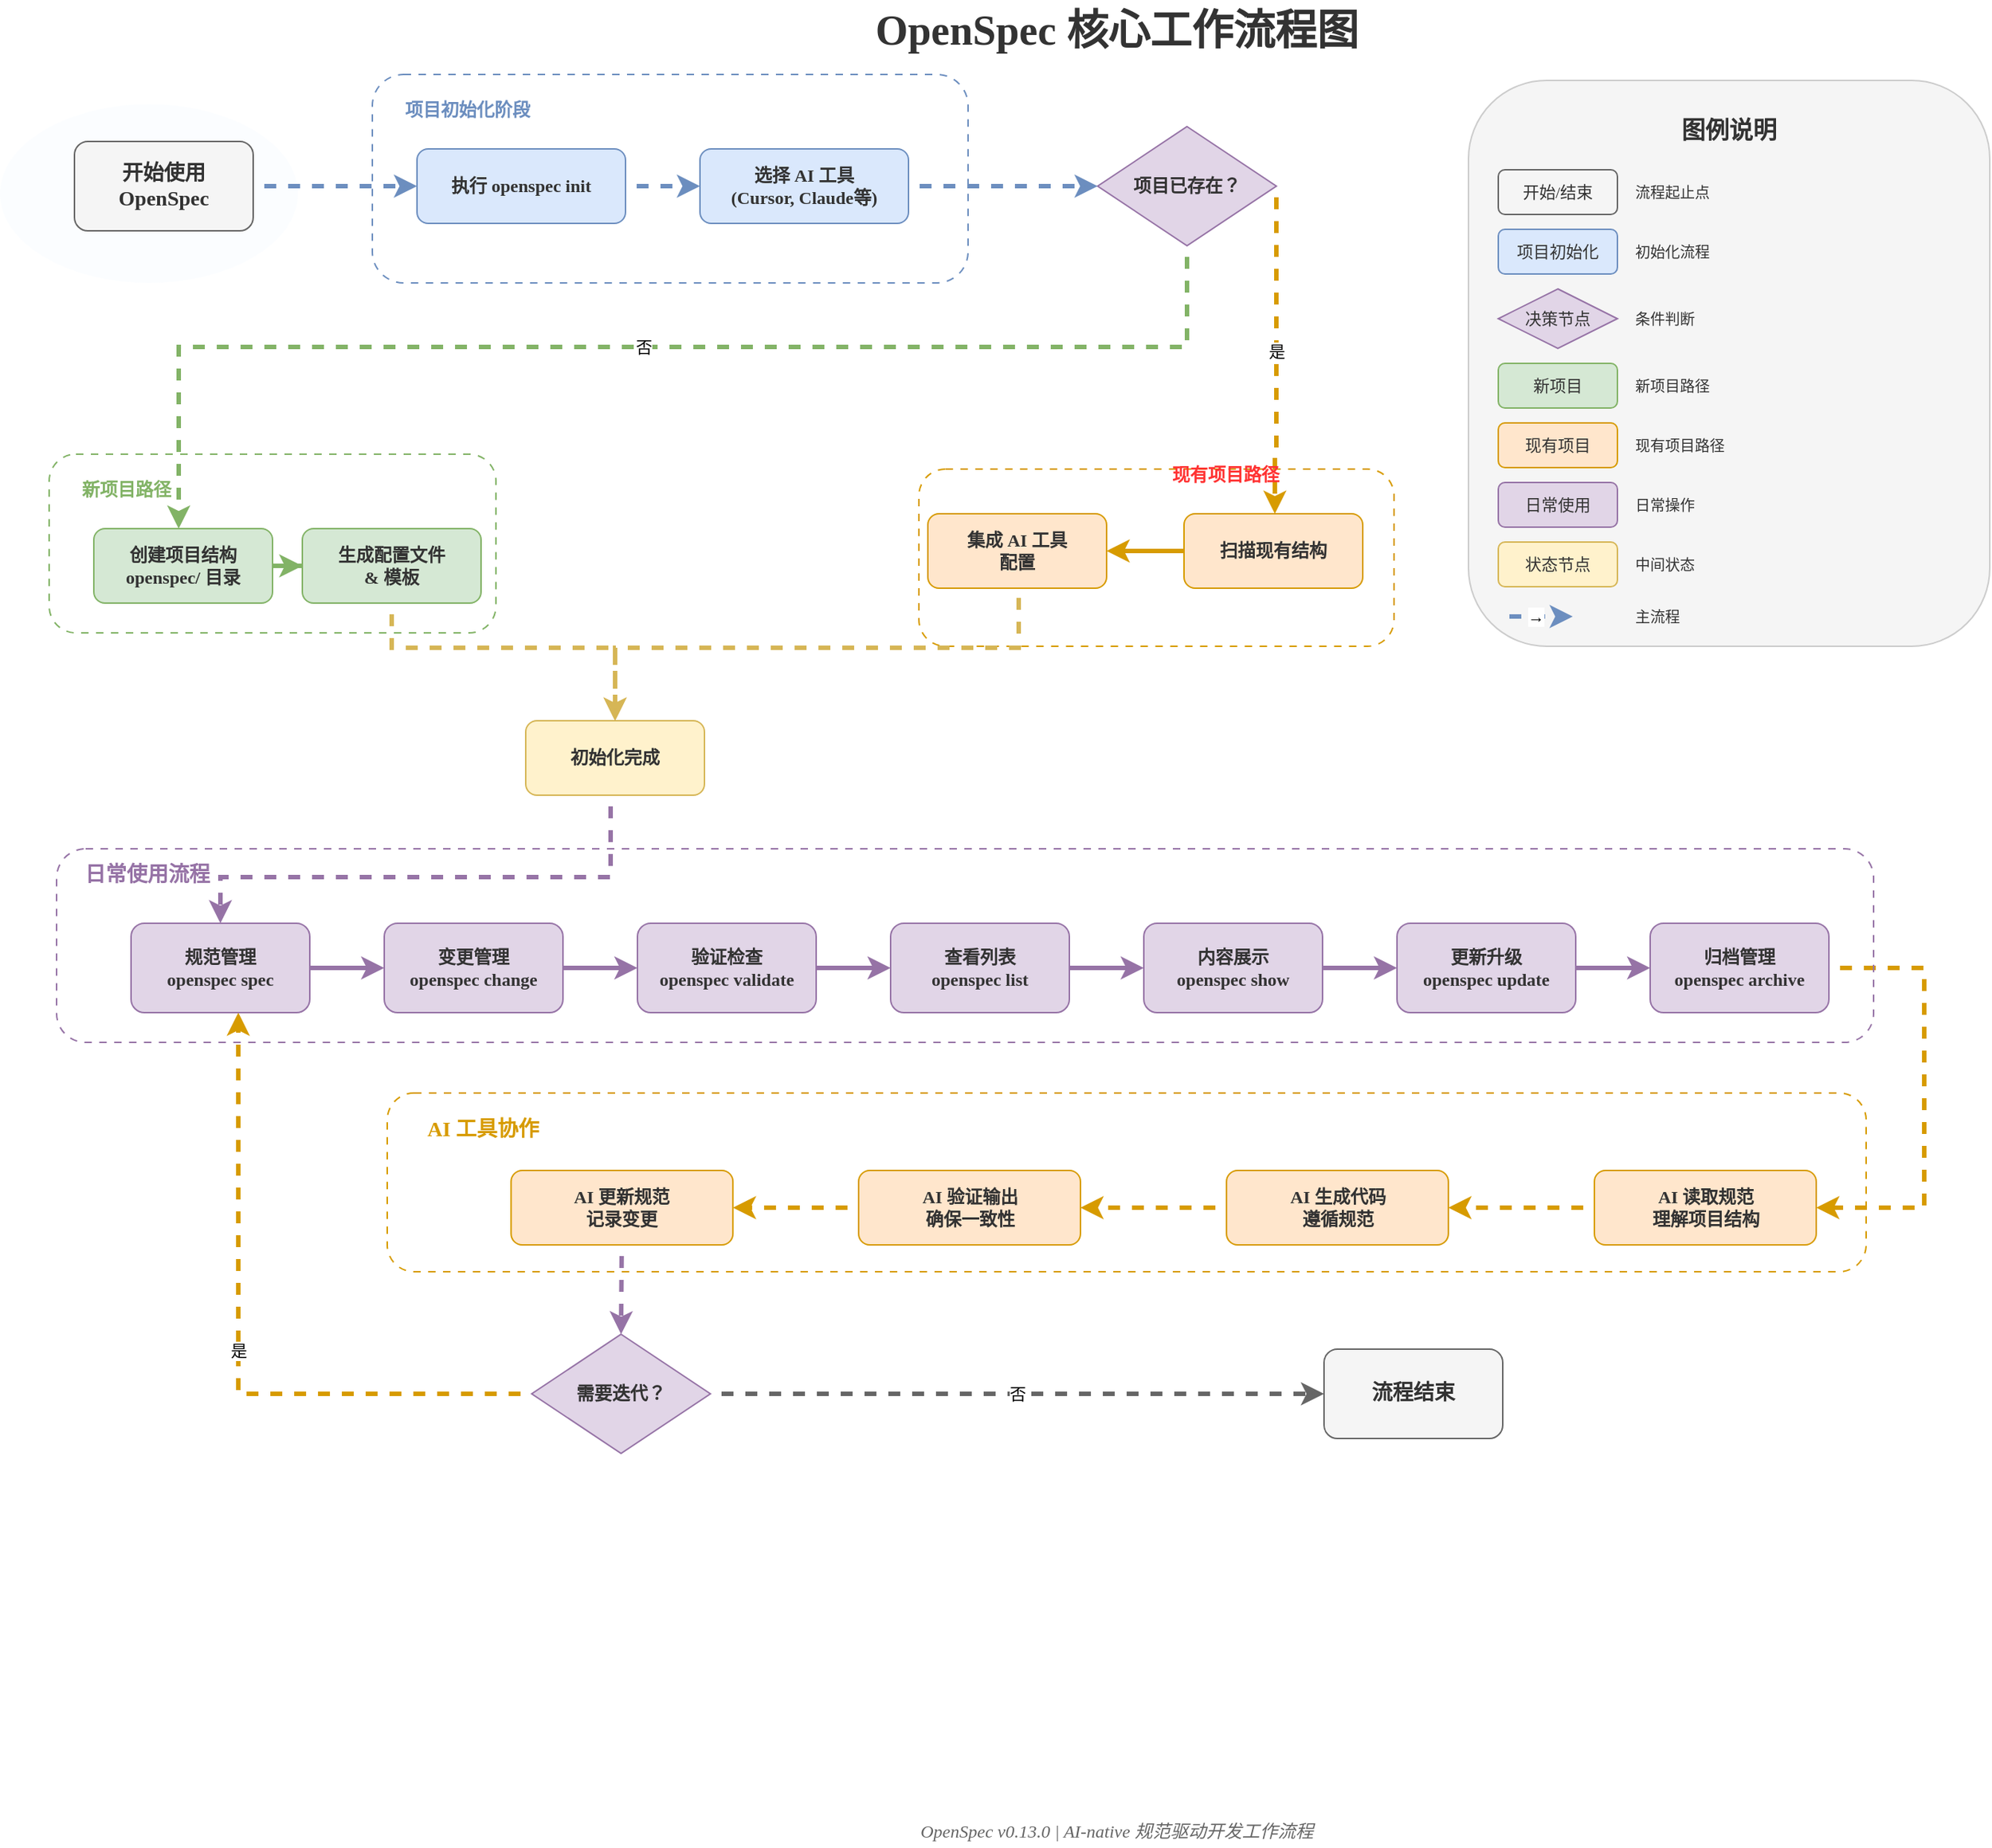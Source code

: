 <mxfile version="28.2.8">
  <diagram name="OpenSpec 核心流程图" id="openspec-workflow">
    <mxGraphModel dx="2285" dy="1064" grid="0" gridSize="10" guides="1" tooltips="1" connect="1" arrows="1" fold="1" page="1" pageScale="1" pageWidth="1600" pageHeight="1400" math="0" shadow="0">
      <root>
        <mxCell id="0" />
        <mxCell id="1" parent="0" />
        <mxCell id="title" value="OpenSpec 核心工作流程图" style="text;html=1;strokeColor=none;fillColor=none;align=center;verticalAlign=middle;whiteSpace=wrap;rounded=0;fontSize=28;fontStyle=1;fontFamily=圆体-简;fontColor=#333333" parent="1" vertex="1">
          <mxGeometry x="600" y="30" width="400" height="40" as="geometry" />
        </mxCell>
        <mxCell id="bg-ellipse1" value="" style="ellipse;whiteSpace=wrap;html=1;fillColor=#f0f8ff;strokeColor=none;opacity=30" parent="1" vertex="1">
          <mxGeometry x="50" y="100" width="200" height="120" as="geometry" />
        </mxCell>
        <mxCell id="start" value="开始使用&lt;br&gt;OpenSpec" style="rounded=1;whiteSpace=wrap;html=1;fillColor=#f5f5f5;strokeColor=#666666;fontColor=#333333;fontSize=14;fontStyle=1;fontFamily=圆体-简" parent="1" vertex="1">
          <mxGeometry x="100" y="125" width="120" height="60" as="geometry" />
        </mxCell>
        <mxCell id="init-container" value="" style="rounded=1;whiteSpace=wrap;html=1;fillColor=none;strokeColor=#6c8ebf;dashed=1;dashPattern=5 5;fontFamily=圆体-简" parent="1" vertex="1">
          <mxGeometry x="300" y="80" width="400" height="140" as="geometry" />
        </mxCell>
        <mxCell id="init-label" value="项目初始化阶段" style="text;html=1;strokeColor=none;fillColor=none;align=left;verticalAlign=top;whiteSpace=wrap;rounded=0;fontSize=12;fontStyle=1;fontFamily=圆体-简;fontColor=#6c8ebf" parent="1" vertex="1">
          <mxGeometry x="320" y="90" width="120" height="25" as="geometry" />
        </mxCell>
        <mxCell id="init-command" value="执行 openspec init" style="rounded=1;whiteSpace=wrap;html=1;fillColor=#dae8fc;strokeColor=#6c8ebf;fontColor=#333333;fontSize=12;fontStyle=1;fontFamily=圆体-简" parent="1" vertex="1">
          <mxGeometry x="330" y="130" width="140" height="50" as="geometry" />
        </mxCell>
        <mxCell id="select-tools" value="选择 AI 工具&lt;br&gt;(Cursor, Claude等)" style="rounded=1;whiteSpace=wrap;html=1;fillColor=#dae8fc;strokeColor=#6c8ebf;fontColor=#333333;fontSize=12;fontStyle=1;fontFamily=圆体-简" parent="1" vertex="1">
          <mxGeometry x="520" y="130" width="140" height="50" as="geometry" />
        </mxCell>
        <mxCell id="project-type-decision" value="项目已存在？" style="rhombus;whiteSpace=wrap;html=1;fillColor=#e1d5e7;strokeColor=#9673a6;fontColor=#333333;fontSize=12;fontStyle=1;fontFamily=圆体-简" parent="1" vertex="1">
          <mxGeometry x="787" y="115" width="120" height="80" as="geometry" />
        </mxCell>
        <mxCell id="iteration-decision" value="需要迭代？" style="rhombus;whiteSpace=wrap;html=1;fillColor=#e1d5e7;strokeColor=#9673a6;fontColor=#333333;fontSize=12;fontStyle=1;fontFamily=圆体-简" parent="1" vertex="1">
          <mxGeometry x="407" y="926" width="120" height="80" as="geometry" />
        </mxCell>
        <mxCell id="end" value="流程结束" style="rounded=1;whiteSpace=wrap;html=1;fillColor=#f5f5f5;strokeColor=#666666;fontColor=#333333;fontSize=14;fontStyle=1;fontFamily=圆体-简" parent="1" vertex="1">
          <mxGeometry x="939" y="936" width="120" height="60" as="geometry" />
        </mxCell>
        <mxCell id="flow1" value="" style="endArrow=classic;html=1;rounded=0;strokeColor=#6c8ebf;strokeWidth=3;flowAnimation=1;edgeStyle=orthogonalEdgeStyle;orthogonalLoop=1;jettySize=auto;endFill=1" parent="1" source="start" target="init-command" edge="1">
          <mxGeometry width="50" height="50" relative="1" as="geometry">
            <mxPoint x="240" y="150" as="sourcePoint" />
            <mxPoint x="290" y="100" as="targetPoint" />
          </mxGeometry>
        </mxCell>
        <mxCell id="flow2" value="" style="endArrow=classic;html=1;rounded=0;strokeColor=#6c8ebf;strokeWidth=3;flowAnimation=1;edgeStyle=orthogonalEdgeStyle;orthogonalLoop=1;jettySize=auto;endFill=1" parent="1" source="init-command" target="select-tools" edge="1">
          <mxGeometry width="50" height="50" relative="1" as="geometry">
            <mxPoint x="480" y="155" as="sourcePoint" />
            <mxPoint x="530" y="105" as="targetPoint" />
          </mxGeometry>
        </mxCell>
        <mxCell id="flow3" value="" style="endArrow=classic;html=1;rounded=0;strokeColor=#6c8ebf;strokeWidth=3;flowAnimation=1;edgeStyle=orthogonalEdgeStyle;orthogonalLoop=1;jettySize=auto;endFill=1;exitX=1;exitY=0.5;exitDx=0;exitDy=0;entryX=0;entryY=0.5;entryDx=0;entryDy=0;" parent="1" source="select-tools" target="project-type-decision" edge="1">
          <mxGeometry width="50" height="50" relative="1" as="geometry">
            <mxPoint x="590" y="200" as="sourcePoint" />
            <mxPoint x="640" y="150" as="targetPoint" />
            <Array as="points">
              <mxPoint x="783" y="155" />
              <mxPoint x="783" y="155" />
            </Array>
          </mxGeometry>
        </mxCell>
        <mxCell id="flow4-no" value="否" style="endArrow=classic;html=1;rounded=0;strokeColor=#82b366;strokeWidth=3;flowAnimation=1;edgeStyle=orthogonalEdgeStyle;orthogonalLoop=1;jettySize=auto;endFill=1;exitX=0.5;exitY=1;exitDx=0;exitDy=0;" parent="1" source="project-type-decision" target="create-structure" edge="1">
          <mxGeometry width="50" height="50" relative="1" as="geometry">
            <mxPoint x="400" y="310" as="sourcePoint" />
            <mxPoint x="350" y="360" as="targetPoint" />
            <Array as="points">
              <mxPoint x="847" y="263" />
              <mxPoint x="170" y="263" />
            </Array>
          </mxGeometry>
        </mxCell>
        <mxCell id="flow4-yes" value="是" style="endArrow=classic;html=1;rounded=0;strokeColor=#d79b00;strokeWidth=3;flowAnimation=1;edgeStyle=orthogonalEdgeStyle;orthogonalLoop=1;jettySize=auto;endFill=1;exitX=1;exitY=0.5;exitDx=0;exitDy=0;" parent="1" source="project-type-decision" target="scan-existing" edge="1">
          <mxGeometry width="50" height="50" relative="1" as="geometry">
            <mxPoint x="520" y="310" as="sourcePoint" />
            <mxPoint x="570" y="360" as="targetPoint" />
            <Array as="points">
              <mxPoint x="907" y="331" />
              <mxPoint x="906" y="331" />
            </Array>
          </mxGeometry>
        </mxCell>
        <mxCell id="flow9" value="" style="endArrow=classic;html=1;rounded=0;strokeColor=#9673a6;strokeWidth=3;flowAnimation=1;edgeStyle=orthogonalEdgeStyle;orthogonalLoop=1;jettySize=auto;endFill=1;entryX=0.5;entryY=0;entryDx=0;entryDy=0;" parent="1" target="spec-management" edge="1">
          <mxGeometry width="50" height="50" relative="1" as="geometry">
            <mxPoint x="460" y="564" as="sourcePoint" />
            <mxPoint x="510" y="580" as="targetPoint" />
            <Array as="points">
              <mxPoint x="460" y="619" />
              <mxPoint x="198" y="619" />
            </Array>
          </mxGeometry>
        </mxCell>
        <mxCell id="flow16" value="" style="endArrow=classic;html=1;rounded=0;strokeColor=#d79b00;strokeWidth=3;flowAnimation=1;edgeStyle=orthogonalEdgeStyle;orthogonalLoop=1;jettySize=auto;endFill=1;exitX=1;exitY=0.5;exitDx=0;exitDy=0;entryX=1;entryY=0.5;entryDx=0;entryDy=0;" parent="1" source="archive-management" target="ai-read-specs" edge="1">
          <mxGeometry width="50" height="50" relative="1" as="geometry">
            <mxPoint x="1226.06" y="687" as="sourcePoint" />
            <mxPoint x="1342" y="793" as="targetPoint" />
            <Array as="points">
              <mxPoint x="1342" y="680" />
              <mxPoint x="1342" y="841" />
            </Array>
          </mxGeometry>
        </mxCell>
        <mxCell id="flow20" value="" style="endArrow=classic;html=1;rounded=0;strokeColor=#9673a6;strokeWidth=3;flowAnimation=1;orthogonalLoop=1;jettySize=auto;endFill=1;entryX=0.5;entryY=0;entryDx=0;entryDy=0;" parent="1" source="ai-update-specs" target="iteration-decision" edge="1">
          <mxGeometry width="50" height="50" relative="1" as="geometry">
            <mxPoint x="928" y="955" as="sourcePoint" />
            <mxPoint x="600" y="957" as="targetPoint" />
          </mxGeometry>
        </mxCell>
        <mxCell id="flow21-yes" value="是" style="endArrow=classic;html=1;rounded=0;strokeColor=#d79b00;strokeWidth=3;flowAnimation=1;edgeStyle=orthogonalEdgeStyle;orthogonalLoop=1;jettySize=auto;endFill=1;exitX=0;exitY=0.5;exitDx=0;exitDy=0;" parent="1" source="iteration-decision" target="spec-management" edge="1">
          <mxGeometry width="50" height="50" relative="1" as="geometry">
            <mxPoint x="640" y="1140" as="sourcePoint" />
            <mxPoint x="590" y="1090" as="targetPoint" />
            <Array as="points">
              <mxPoint x="210" y="966" />
            </Array>
          </mxGeometry>
        </mxCell>
        <mxCell id="flow21-no" value="否" style="endArrow=classic;html=1;rounded=0;strokeColor=#666666;strokeWidth=3;flowAnimation=1;edgeStyle=orthogonalEdgeStyle;orthogonalLoop=1;jettySize=auto;endFill=1;exitX=1;exitY=0.5;exitDx=0;exitDy=0;entryX=0;entryY=0.5;entryDx=0;entryDy=0;" parent="1" source="iteration-decision" target="end" edge="1">
          <mxGeometry width="50" height="50" relative="1" as="geometry">
            <mxPoint x="987" y="997" as="sourcePoint" />
            <mxPoint x="886" y="868" as="targetPoint" />
            <Array as="points" />
          </mxGeometry>
        </mxCell>
        <mxCell id="tech-label" value="OpenSpec v0.13.0 | AI-native 规范驱动开发工作流程" style="text;html=1;strokeColor=none;fillColor=none;align=center;verticalAlign=middle;whiteSpace=wrap;rounded=0;fontSize=12;fontStyle=2;fontFamily=圆体-简;fontColor=#666666" parent="1" vertex="1">
          <mxGeometry x="600" y="1250" width="400" height="20" as="geometry" />
        </mxCell>
        <mxCell id="WBmgTgifOGJchLFqKo3N-2" value="" style="group" vertex="1" connectable="0" parent="1">
          <mxGeometry x="667" y="335" width="319" height="129" as="geometry" />
        </mxCell>
        <mxCell id="existing-project-container" value="" style="rounded=1;whiteSpace=wrap;html=1;fillColor=none;strokeColor=#d79b00;dashed=1;dashPattern=5 5;fontFamily=圆体-简" parent="WBmgTgifOGJchLFqKo3N-2" vertex="1">
          <mxGeometry y="10" width="319" height="119" as="geometry" />
        </mxCell>
        <mxCell id="integrate-tools" value="集成 AI 工具&lt;br&gt;配置" style="rounded=1;whiteSpace=wrap;html=1;fillColor=#ffe6cc;strokeColor=#d79b00;fontColor=#333333;fontSize=12;fontStyle=1;fontFamily=圆体-简" parent="WBmgTgifOGJchLFqKo3N-2" vertex="1">
          <mxGeometry x="6" y="40" width="120" height="50" as="geometry" />
        </mxCell>
        <mxCell id="flow6" value="" style="endArrow=classic;html=1;rounded=0;strokeColor=#d79b00;strokeWidth=3;edgeStyle=orthogonalEdgeStyle;orthogonalLoop=1;jettySize=auto;endFill=1" parent="WBmgTgifOGJchLFqKo3N-2" source="scan-existing" target="integrate-tools" edge="1">
          <mxGeometry width="50" height="50" relative="1" as="geometry">
            <mxPoint x="-4" y="65" as="sourcePoint" />
            <mxPoint x="46" y="15" as="targetPoint" />
          </mxGeometry>
        </mxCell>
        <mxCell id="WBmgTgifOGJchLFqKo3N-1" value="" style="group" vertex="1" connectable="0" parent="WBmgTgifOGJchLFqKo3N-2">
          <mxGeometry x="168" width="130" height="90" as="geometry" />
        </mxCell>
        <mxCell id="existing-project-label" value="&lt;font style=&quot;color: rgb(255, 51, 51);&quot;&gt;现有项目路径&lt;/font&gt;" style="text;html=1;strokeColor=none;fillColor=none;align=left;verticalAlign=top;whiteSpace=wrap;rounded=0;fontSize=12;fontStyle=1;fontFamily=圆体-简;fontColor=#d79b00" parent="WBmgTgifOGJchLFqKo3N-1" vertex="1">
          <mxGeometry width="100" height="25" as="geometry" />
        </mxCell>
        <mxCell id="scan-existing" value="扫描现有结构" style="rounded=1;whiteSpace=wrap;html=1;fillColor=#ffe6cc;strokeColor=#d79b00;fontColor=#333333;fontSize=12;fontStyle=1;fontFamily=圆体-简" parent="WBmgTgifOGJchLFqKo3N-1" vertex="1">
          <mxGeometry x="10" y="40" width="120" height="50" as="geometry" />
        </mxCell>
        <mxCell id="WBmgTgifOGJchLFqKo3N-3" value="" style="group" vertex="1" connectable="0" parent="1">
          <mxGeometry x="83" y="335" width="300" height="120" as="geometry" />
        </mxCell>
        <mxCell id="new-project-container" value="" style="rounded=1;whiteSpace=wrap;html=1;fillColor=none;strokeColor=#82b366;dashed=1;dashPattern=5 5;fontFamily=圆体-简" parent="WBmgTgifOGJchLFqKo3N-3" vertex="1">
          <mxGeometry width="300" height="120" as="geometry" />
        </mxCell>
        <mxCell id="new-project-label" value="新项目路径" style="text;html=1;strokeColor=none;fillColor=none;align=left;verticalAlign=top;whiteSpace=wrap;rounded=0;fontSize=12;fontStyle=1;fontFamily=圆体-简;fontColor=#82b366" parent="WBmgTgifOGJchLFqKo3N-3" vertex="1">
          <mxGeometry x="20" y="10" width="100" height="25" as="geometry" />
        </mxCell>
        <mxCell id="create-structure" value="创建项目结构&lt;br&gt;openspec/ 目录" style="rounded=1;whiteSpace=wrap;html=1;fillColor=#d5e8d4;strokeColor=#82b366;fontColor=#333333;fontSize=12;fontStyle=1;fontFamily=圆体-简" parent="WBmgTgifOGJchLFqKo3N-3" vertex="1">
          <mxGeometry x="30" y="50" width="120" height="50" as="geometry" />
        </mxCell>
        <mxCell id="generate-templates" value="生成配置文件&lt;br&gt;&amp; 模板" style="rounded=1;whiteSpace=wrap;html=1;fillColor=#d5e8d4;strokeColor=#82b366;fontColor=#333333;fontSize=12;fontStyle=1;fontFamily=圆体-简" parent="WBmgTgifOGJchLFqKo3N-3" vertex="1">
          <mxGeometry x="170" y="50" width="120" height="50" as="geometry" />
        </mxCell>
        <mxCell id="flow5" value="" style="endArrow=classic;html=1;rounded=0;strokeColor=#82b366;strokeWidth=3;edgeStyle=orthogonalEdgeStyle;orthogonalLoop=1;jettySize=auto;endFill=1" parent="WBmgTgifOGJchLFqKo3N-3" source="create-structure" target="generate-templates" edge="1">
          <mxGeometry width="50" height="50" relative="1" as="geometry">
            <mxPoint x="160" y="75" as="sourcePoint" />
            <mxPoint x="210" y="25" as="targetPoint" />
          </mxGeometry>
        </mxCell>
        <mxCell id="merge-point" value="初始化完成" style="rounded=1;whiteSpace=wrap;html=1;fillColor=#fff2cc;strokeColor=#d6b656;fontColor=#333333;fontSize=12;fontStyle=1;fontFamily=圆体-简" parent="1" vertex="1">
          <mxGeometry x="403" y="514" width="120" height="50" as="geometry" />
        </mxCell>
        <mxCell id="flow7" value="" style="endArrow=classic;html=1;rounded=0;strokeColor=#d6b656;strokeWidth=3;flowAnimation=1;edgeStyle=orthogonalEdgeStyle;orthogonalLoop=1;jettySize=auto;endFill=1" parent="1" source="generate-templates" target="merge-point" edge="1">
          <mxGeometry width="50" height="50" relative="1" as="geometry">
            <mxPoint x="313" y="455" as="sourcePoint" />
            <mxPoint x="363" y="405" as="targetPoint" />
            <Array as="points">
              <mxPoint x="313" y="465" />
              <mxPoint x="463" y="465" />
            </Array>
          </mxGeometry>
        </mxCell>
        <mxCell id="flow8" value="" style="endArrow=classic;html=1;rounded=0;strokeColor=#d6b656;strokeWidth=3;flowAnimation=1;edgeStyle=orthogonalEdgeStyle;orthogonalLoop=1;jettySize=auto;endFill=1;exitX=0.5;exitY=1;exitDx=0;exitDy=0;" parent="1" source="integrate-tools" target="merge-point" edge="1">
          <mxGeometry width="50" height="50" relative="1" as="geometry">
            <mxPoint x="783" y="455" as="sourcePoint" />
            <mxPoint x="833" y="405" as="targetPoint" />
            <Array as="points">
              <mxPoint x="734" y="465" />
              <mxPoint x="463" y="465" />
            </Array>
          </mxGeometry>
        </mxCell>
        <mxCell id="WBmgTgifOGJchLFqKo3N-6" value="" style="group" vertex="1" connectable="0" parent="1">
          <mxGeometry x="1036" y="84" width="350" height="380" as="geometry" />
        </mxCell>
        <mxCell id="legend-container" value="" style="rounded=1;whiteSpace=wrap;html=1;fillColor=#f5f5f5;strokeColor=#cccccc;fontFamily=圆体-简" parent="WBmgTgifOGJchLFqKo3N-6" vertex="1">
          <mxGeometry width="350" height="380" as="geometry" />
        </mxCell>
        <mxCell id="legend-title" value="图例说明" style="text;html=1;strokeColor=none;fillColor=none;align=center;verticalAlign=middle;whiteSpace=wrap;rounded=0;fontSize=16;fontStyle=1;fontFamily=圆体-简;fontColor=#333333" parent="WBmgTgifOGJchLFqKo3N-6" vertex="1">
          <mxGeometry x="125" y="20" width="100" height="25" as="geometry" />
        </mxCell>
        <mxCell id="legend-start-end" value="开始/结束" style="rounded=1;whiteSpace=wrap;html=1;fillColor=#f5f5f5;strokeColor=#666666;fontColor=#333333;fontSize=11;fontFamily=圆体-简" parent="WBmgTgifOGJchLFqKo3N-6" vertex="1">
          <mxGeometry x="20" y="60" width="80" height="30" as="geometry" />
        </mxCell>
        <mxCell id="legend-start-end-text" value="流程起止点" style="text;html=1;strokeColor=none;fillColor=none;align=left;verticalAlign=middle;whiteSpace=wrap;rounded=0;fontSize=10;fontFamily=圆体-简;fontColor=#333333" parent="WBmgTgifOGJchLFqKo3N-6" vertex="1">
          <mxGeometry x="110" y="65" width="70" height="20" as="geometry" />
        </mxCell>
        <mxCell id="legend-init" value="项目初始化" style="rounded=1;whiteSpace=wrap;html=1;fillColor=#dae8fc;strokeColor=#6c8ebf;fontColor=#333333;fontSize=11;fontFamily=圆体-简" parent="WBmgTgifOGJchLFqKo3N-6" vertex="1">
          <mxGeometry x="20" y="100" width="80" height="30" as="geometry" />
        </mxCell>
        <mxCell id="legend-init-text" value="初始化流程" style="text;html=1;strokeColor=none;fillColor=none;align=left;verticalAlign=middle;whiteSpace=wrap;rounded=0;fontSize=10;fontFamily=圆体-简;fontColor=#333333" parent="WBmgTgifOGJchLFqKo3N-6" vertex="1">
          <mxGeometry x="110" y="105" width="70" height="20" as="geometry" />
        </mxCell>
        <mxCell id="legend-decision" value="决策节点" style="rhombus;whiteSpace=wrap;html=1;fillColor=#e1d5e7;strokeColor=#9673a6;fontColor=#333333;fontSize=11;fontFamily=圆体-简" parent="WBmgTgifOGJchLFqKo3N-6" vertex="1">
          <mxGeometry x="20" y="140" width="80" height="40" as="geometry" />
        </mxCell>
        <mxCell id="legend-decision-text" value="条件判断" style="text;html=1;strokeColor=none;fillColor=none;align=left;verticalAlign=middle;whiteSpace=wrap;rounded=0;fontSize=10;fontFamily=圆体-简;fontColor=#333333" parent="WBmgTgifOGJchLFqKo3N-6" vertex="1">
          <mxGeometry x="110" y="150" width="70" height="20" as="geometry" />
        </mxCell>
        <mxCell id="legend-new-project" value="新项目" style="rounded=1;whiteSpace=wrap;html=1;fillColor=#d5e8d4;strokeColor=#82b366;fontColor=#333333;fontSize=11;fontFamily=圆体-简" parent="WBmgTgifOGJchLFqKo3N-6" vertex="1">
          <mxGeometry x="20" y="190" width="80" height="30" as="geometry" />
        </mxCell>
        <mxCell id="legend-new-project-text" value="新项目路径" style="text;html=1;strokeColor=none;fillColor=none;align=left;verticalAlign=middle;whiteSpace=wrap;rounded=0;fontSize=10;fontFamily=圆体-简;fontColor=#333333" parent="WBmgTgifOGJchLFqKo3N-6" vertex="1">
          <mxGeometry x="110" y="195" width="70" height="20" as="geometry" />
        </mxCell>
        <mxCell id="legend-existing-project" value="现有项目" style="rounded=1;whiteSpace=wrap;html=1;fillColor=#ffe6cc;strokeColor=#d79b00;fontColor=#333333;fontSize=11;fontFamily=圆体-简" parent="WBmgTgifOGJchLFqKo3N-6" vertex="1">
          <mxGeometry x="20" y="230" width="80" height="30" as="geometry" />
        </mxCell>
        <mxCell id="legend-existing-project-text" value="现有项目路径" style="text;html=1;strokeColor=none;fillColor=none;align=left;verticalAlign=middle;whiteSpace=wrap;rounded=0;fontSize=10;fontFamily=圆体-简;fontColor=#333333" parent="WBmgTgifOGJchLFqKo3N-6" vertex="1">
          <mxGeometry x="110" y="235" width="70" height="20" as="geometry" />
        </mxCell>
        <mxCell id="legend-daily" value="日常使用" style="rounded=1;whiteSpace=wrap;html=1;fillColor=#e1d5e7;strokeColor=#9673a6;fontColor=#333333;fontSize=11;fontFamily=圆体-简" parent="WBmgTgifOGJchLFqKo3N-6" vertex="1">
          <mxGeometry x="20" y="270" width="80" height="30" as="geometry" />
        </mxCell>
        <mxCell id="legend-daily-text" value="日常操作" style="text;html=1;strokeColor=none;fillColor=none;align=left;verticalAlign=middle;whiteSpace=wrap;rounded=0;fontSize=10;fontFamily=圆体-简;fontColor=#333333" parent="WBmgTgifOGJchLFqKo3N-6" vertex="1">
          <mxGeometry x="110" y="275" width="70" height="20" as="geometry" />
        </mxCell>
        <mxCell id="legend-merge" value="状态节点" style="rounded=1;whiteSpace=wrap;html=1;fillColor=#fff2cc;strokeColor=#d6b656;fontColor=#333333;fontSize=11;fontFamily=圆体-简" parent="WBmgTgifOGJchLFqKo3N-6" vertex="1">
          <mxGeometry x="20" y="310" width="80" height="30" as="geometry" />
        </mxCell>
        <mxCell id="legend-merge-text" value="中间状态" style="text;html=1;strokeColor=none;fillColor=none;align=left;verticalAlign=middle;whiteSpace=wrap;rounded=0;fontSize=10;fontFamily=圆体-简;fontColor=#333333" parent="WBmgTgifOGJchLFqKo3N-6" vertex="1">
          <mxGeometry x="110" y="315" width="70" height="20" as="geometry" />
        </mxCell>
        <mxCell id="legend-flow-main" value="→" style="endArrow=classic;html=1;rounded=0;strokeColor=#6c8ebf;strokeWidth=3;flowAnimation=1;endFill=1" parent="WBmgTgifOGJchLFqKo3N-6" edge="1">
          <mxGeometry width="50" height="50" relative="1" as="geometry">
            <mxPoint x="20" y="360" as="sourcePoint" />
            <mxPoint x="70" y="360" as="targetPoint" />
          </mxGeometry>
        </mxCell>
        <mxCell id="legend-flow-main-text" value="主流程" style="text;html=1;strokeColor=none;fillColor=none;align=left;verticalAlign=middle;whiteSpace=wrap;rounded=0;fontSize=10;fontFamily=圆体-简;fontColor=#333333" parent="WBmgTgifOGJchLFqKo3N-6" vertex="1">
          <mxGeometry x="110" y="350" width="50" height="20" as="geometry" />
        </mxCell>
        <mxCell id="daily-container" value="" style="rounded=1;whiteSpace=wrap;html=1;fillColor=none;strokeColor=#9673a6;dashed=1;dashPattern=5 5;fontFamily=圆体-简" parent="1" vertex="1">
          <mxGeometry x="88" y="600" width="1220" height="130" as="geometry" />
        </mxCell>
        <mxCell id="daily-label" value="日常使用流程" style="text;html=1;strokeColor=none;fillColor=none;align=left;verticalAlign=top;whiteSpace=wrap;rounded=0;fontSize=14;fontStyle=1;fontFamily=圆体-简;fontColor=#9673a6" parent="1" vertex="1">
          <mxGeometry x="105" y="603" width="120" height="25" as="geometry" />
        </mxCell>
        <mxCell id="spec-management" value="规范管理&lt;br&gt;openspec spec" style="rounded=1;whiteSpace=wrap;html=1;fillColor=#e1d5e7;strokeColor=#9673a6;fontColor=#333333;fontSize=12;fontStyle=1;fontFamily=圆体-简" parent="1" vertex="1">
          <mxGeometry x="138" y="650" width="120" height="60" as="geometry" />
        </mxCell>
        <mxCell id="change-management" value="变更管理&lt;br&gt;openspec change" style="rounded=1;whiteSpace=wrap;html=1;fillColor=#e1d5e7;strokeColor=#9673a6;fontColor=#333333;fontSize=12;fontStyle=1;fontFamily=圆体-简" parent="1" vertex="1">
          <mxGeometry x="308" y="650" width="120" height="60" as="geometry" />
        </mxCell>
        <mxCell id="validation" value="验证检查&lt;br&gt;openspec validate" style="rounded=1;whiteSpace=wrap;html=1;fillColor=#e1d5e7;strokeColor=#9673a6;fontColor=#333333;fontSize=12;fontStyle=1;fontFamily=圆体-简" parent="1" vertex="1">
          <mxGeometry x="478" y="650" width="120" height="60" as="geometry" />
        </mxCell>
        <mxCell id="list-view" value="查看列表&lt;br&gt;openspec list" style="rounded=1;whiteSpace=wrap;html=1;fillColor=#e1d5e7;strokeColor=#9673a6;fontColor=#333333;fontSize=12;fontStyle=1;fontFamily=圆体-简" parent="1" vertex="1">
          <mxGeometry x="648" y="650" width="120" height="60" as="geometry" />
        </mxCell>
        <mxCell id="show-content" value="内容展示&lt;br&gt;openspec show" style="rounded=1;whiteSpace=wrap;html=1;fillColor=#e1d5e7;strokeColor=#9673a6;fontColor=#333333;fontSize=12;fontStyle=1;fontFamily=圆体-简" parent="1" vertex="1">
          <mxGeometry x="818" y="650" width="120" height="60" as="geometry" />
        </mxCell>
        <mxCell id="update-system" value="更新升级&lt;br&gt;openspec update" style="rounded=1;whiteSpace=wrap;html=1;fillColor=#e1d5e7;strokeColor=#9673a6;fontColor=#333333;fontSize=12;fontStyle=1;fontFamily=圆体-简" parent="1" vertex="1">
          <mxGeometry x="988" y="650" width="120" height="60" as="geometry" />
        </mxCell>
        <mxCell id="archive-management" value="归档管理&lt;br&gt;openspec archive" style="rounded=1;whiteSpace=wrap;html=1;fillColor=#e1d5e7;strokeColor=#9673a6;fontColor=#333333;fontSize=12;fontStyle=1;fontFamily=圆体-简" parent="1" vertex="1">
          <mxGeometry x="1158" y="650" width="120" height="60" as="geometry" />
        </mxCell>
        <mxCell id="flow10" value="" style="endArrow=classic;html=1;rounded=0;strokeColor=#9673a6;strokeWidth=3;edgeStyle=orthogonalEdgeStyle;orthogonalLoop=1;jettySize=auto;endFill=1" parent="1" source="spec-management" target="change-management" edge="1">
          <mxGeometry width="50" height="50" relative="1" as="geometry">
            <mxPoint x="268" y="680" as="sourcePoint" />
            <mxPoint x="318" y="630" as="targetPoint" />
          </mxGeometry>
        </mxCell>
        <mxCell id="flow11" value="" style="endArrow=classic;html=1;rounded=0;strokeColor=#9673a6;strokeWidth=3;edgeStyle=orthogonalEdgeStyle;orthogonalLoop=1;jettySize=auto;endFill=1" parent="1" source="change-management" target="validation" edge="1">
          <mxGeometry width="50" height="50" relative="1" as="geometry">
            <mxPoint x="438" y="680" as="sourcePoint" />
            <mxPoint x="488" y="630" as="targetPoint" />
          </mxGeometry>
        </mxCell>
        <mxCell id="flow12" value="" style="endArrow=classic;html=1;rounded=0;strokeColor=#9673a6;strokeWidth=3;edgeStyle=orthogonalEdgeStyle;orthogonalLoop=1;jettySize=auto;endFill=1" parent="1" source="validation" target="list-view" edge="1">
          <mxGeometry width="50" height="50" relative="1" as="geometry">
            <mxPoint x="608" y="680" as="sourcePoint" />
            <mxPoint x="658" y="630" as="targetPoint" />
          </mxGeometry>
        </mxCell>
        <mxCell id="flow13" value="" style="endArrow=classic;html=1;rounded=0;strokeColor=#9673a6;strokeWidth=3;edgeStyle=orthogonalEdgeStyle;orthogonalLoop=1;jettySize=auto;endFill=1" parent="1" source="list-view" target="show-content" edge="1">
          <mxGeometry width="50" height="50" relative="1" as="geometry">
            <mxPoint x="778" y="680" as="sourcePoint" />
            <mxPoint x="828" y="630" as="targetPoint" />
          </mxGeometry>
        </mxCell>
        <mxCell id="flow14" value="" style="endArrow=classic;html=1;rounded=0;strokeColor=#9673a6;strokeWidth=3;edgeStyle=orthogonalEdgeStyle;orthogonalLoop=1;jettySize=auto;endFill=1" parent="1" source="show-content" target="update-system" edge="1">
          <mxGeometry width="50" height="50" relative="1" as="geometry">
            <mxPoint x="948" y="680" as="sourcePoint" />
            <mxPoint x="998" y="630" as="targetPoint" />
          </mxGeometry>
        </mxCell>
        <mxCell id="flow15" value="" style="endArrow=classic;html=1;rounded=0;strokeColor=#9673a6;strokeWidth=3;edgeStyle=orthogonalEdgeStyle;orthogonalLoop=1;jettySize=auto;endFill=1" parent="1" source="update-system" target="archive-management" edge="1">
          <mxGeometry width="50" height="50" relative="1" as="geometry">
            <mxPoint x="1118" y="680" as="sourcePoint" />
            <mxPoint x="1168" y="630" as="targetPoint" />
          </mxGeometry>
        </mxCell>
        <mxCell id="WBmgTgifOGJchLFqKo3N-9" value="" style="group" vertex="1" connectable="0" parent="1">
          <mxGeometry x="310" y="764" width="993" height="120" as="geometry" />
        </mxCell>
        <mxCell id="ai-collaboration-container" value="" style="rounded=1;whiteSpace=wrap;html=1;fillColor=none;strokeColor=#d79b00;dashed=1;dashPattern=5 5;fontFamily=圆体-简" parent="WBmgTgifOGJchLFqKo3N-9" vertex="1">
          <mxGeometry width="993" height="120" as="geometry" />
        </mxCell>
        <mxCell id="ai-collaboration-label" value="AI 工具协作" style="text;html=1;strokeColor=none;fillColor=none;align=left;verticalAlign=top;whiteSpace=wrap;rounded=0;fontSize=14;fontStyle=1;fontFamily=圆体-简;fontColor=#d79b00" parent="WBmgTgifOGJchLFqKo3N-9" vertex="1">
          <mxGeometry x="24.825" y="10" width="148.95" height="25" as="geometry" />
        </mxCell>
        <mxCell id="ai-read-specs" value="AI 读取规范&lt;br&gt;理解项目结构" style="rounded=1;whiteSpace=wrap;html=1;fillColor=#ffe6cc;strokeColor=#d79b00;fontColor=#333333;fontSize=12;fontStyle=1;fontFamily=圆体-简" parent="WBmgTgifOGJchLFqKo3N-9" vertex="1">
          <mxGeometry x="810.536" y="52" width="148.95" height="50" as="geometry" />
        </mxCell>
        <mxCell id="ai-generate-code" value="AI 生成代码&lt;br&gt;遵循规范" style="rounded=1;whiteSpace=wrap;html=1;fillColor=#ffe6cc;strokeColor=#d79b00;fontColor=#333333;fontSize=12;fontStyle=1;fontFamily=圆体-简" parent="WBmgTgifOGJchLFqKo3N-9" vertex="1">
          <mxGeometry x="563.528" y="52" width="148.95" height="50" as="geometry" />
        </mxCell>
        <mxCell id="ai-validate-output" value="AI 验证输出&lt;br&gt;确保一致性" style="rounded=1;whiteSpace=wrap;html=1;fillColor=#ffe6cc;strokeColor=#d79b00;fontColor=#333333;fontSize=12;fontStyle=1;fontFamily=圆体-简" parent="WBmgTgifOGJchLFqKo3N-9" vertex="1">
          <mxGeometry x="316.519" y="52" width="148.95" height="50" as="geometry" />
        </mxCell>
        <mxCell id="ai-update-specs" value="AI 更新规范&lt;br&gt;记录变更" style="rounded=1;whiteSpace=wrap;html=1;fillColor=#ffe6cc;strokeColor=#d79b00;fontColor=#333333;fontSize=12;fontStyle=1;fontFamily=圆体-简" parent="WBmgTgifOGJchLFqKo3N-9" vertex="1">
          <mxGeometry x="83.164" y="52" width="148.95" height="50" as="geometry" />
        </mxCell>
        <mxCell id="flow17" value="" style="endArrow=classic;html=1;rounded=0;strokeColor=#d79b00;strokeWidth=3;flowAnimation=1;edgeStyle=orthogonalEdgeStyle;orthogonalLoop=1;jettySize=auto;endFill=1" parent="WBmgTgifOGJchLFqKo3N-9" source="ai-read-specs" target="ai-generate-code" edge="1">
          <mxGeometry width="50" height="50" relative="1" as="geometry">
            <mxPoint x="223.425" y="75" as="sourcePoint" />
            <mxPoint x="285.488" y="25" as="targetPoint" />
          </mxGeometry>
        </mxCell>
        <mxCell id="flow18" value="" style="endArrow=classic;html=1;rounded=0;strokeColor=#d79b00;strokeWidth=3;flowAnimation=1;edgeStyle=orthogonalEdgeStyle;orthogonalLoop=1;jettySize=auto;endFill=1" parent="WBmgTgifOGJchLFqKo3N-9" source="ai-generate-code" target="ai-validate-output" edge="1">
          <mxGeometry width="50" height="50" relative="1" as="geometry">
            <mxPoint x="434.438" y="75" as="sourcePoint" />
            <mxPoint x="496.5" y="25" as="targetPoint" />
          </mxGeometry>
        </mxCell>
        <mxCell id="flow19" value="" style="endArrow=classic;html=1;rounded=0;strokeColor=#d79b00;strokeWidth=3;flowAnimation=1;edgeStyle=orthogonalEdgeStyle;orthogonalLoop=1;jettySize=auto;endFill=1" parent="WBmgTgifOGJchLFqKo3N-9" source="ai-validate-output" target="ai-update-specs" edge="1">
          <mxGeometry width="50" height="50" relative="1" as="geometry">
            <mxPoint x="645.45" y="75" as="sourcePoint" />
            <mxPoint x="707.512" y="25" as="targetPoint" />
          </mxGeometry>
        </mxCell>
      </root>
    </mxGraphModel>
  </diagram>
</mxfile>
